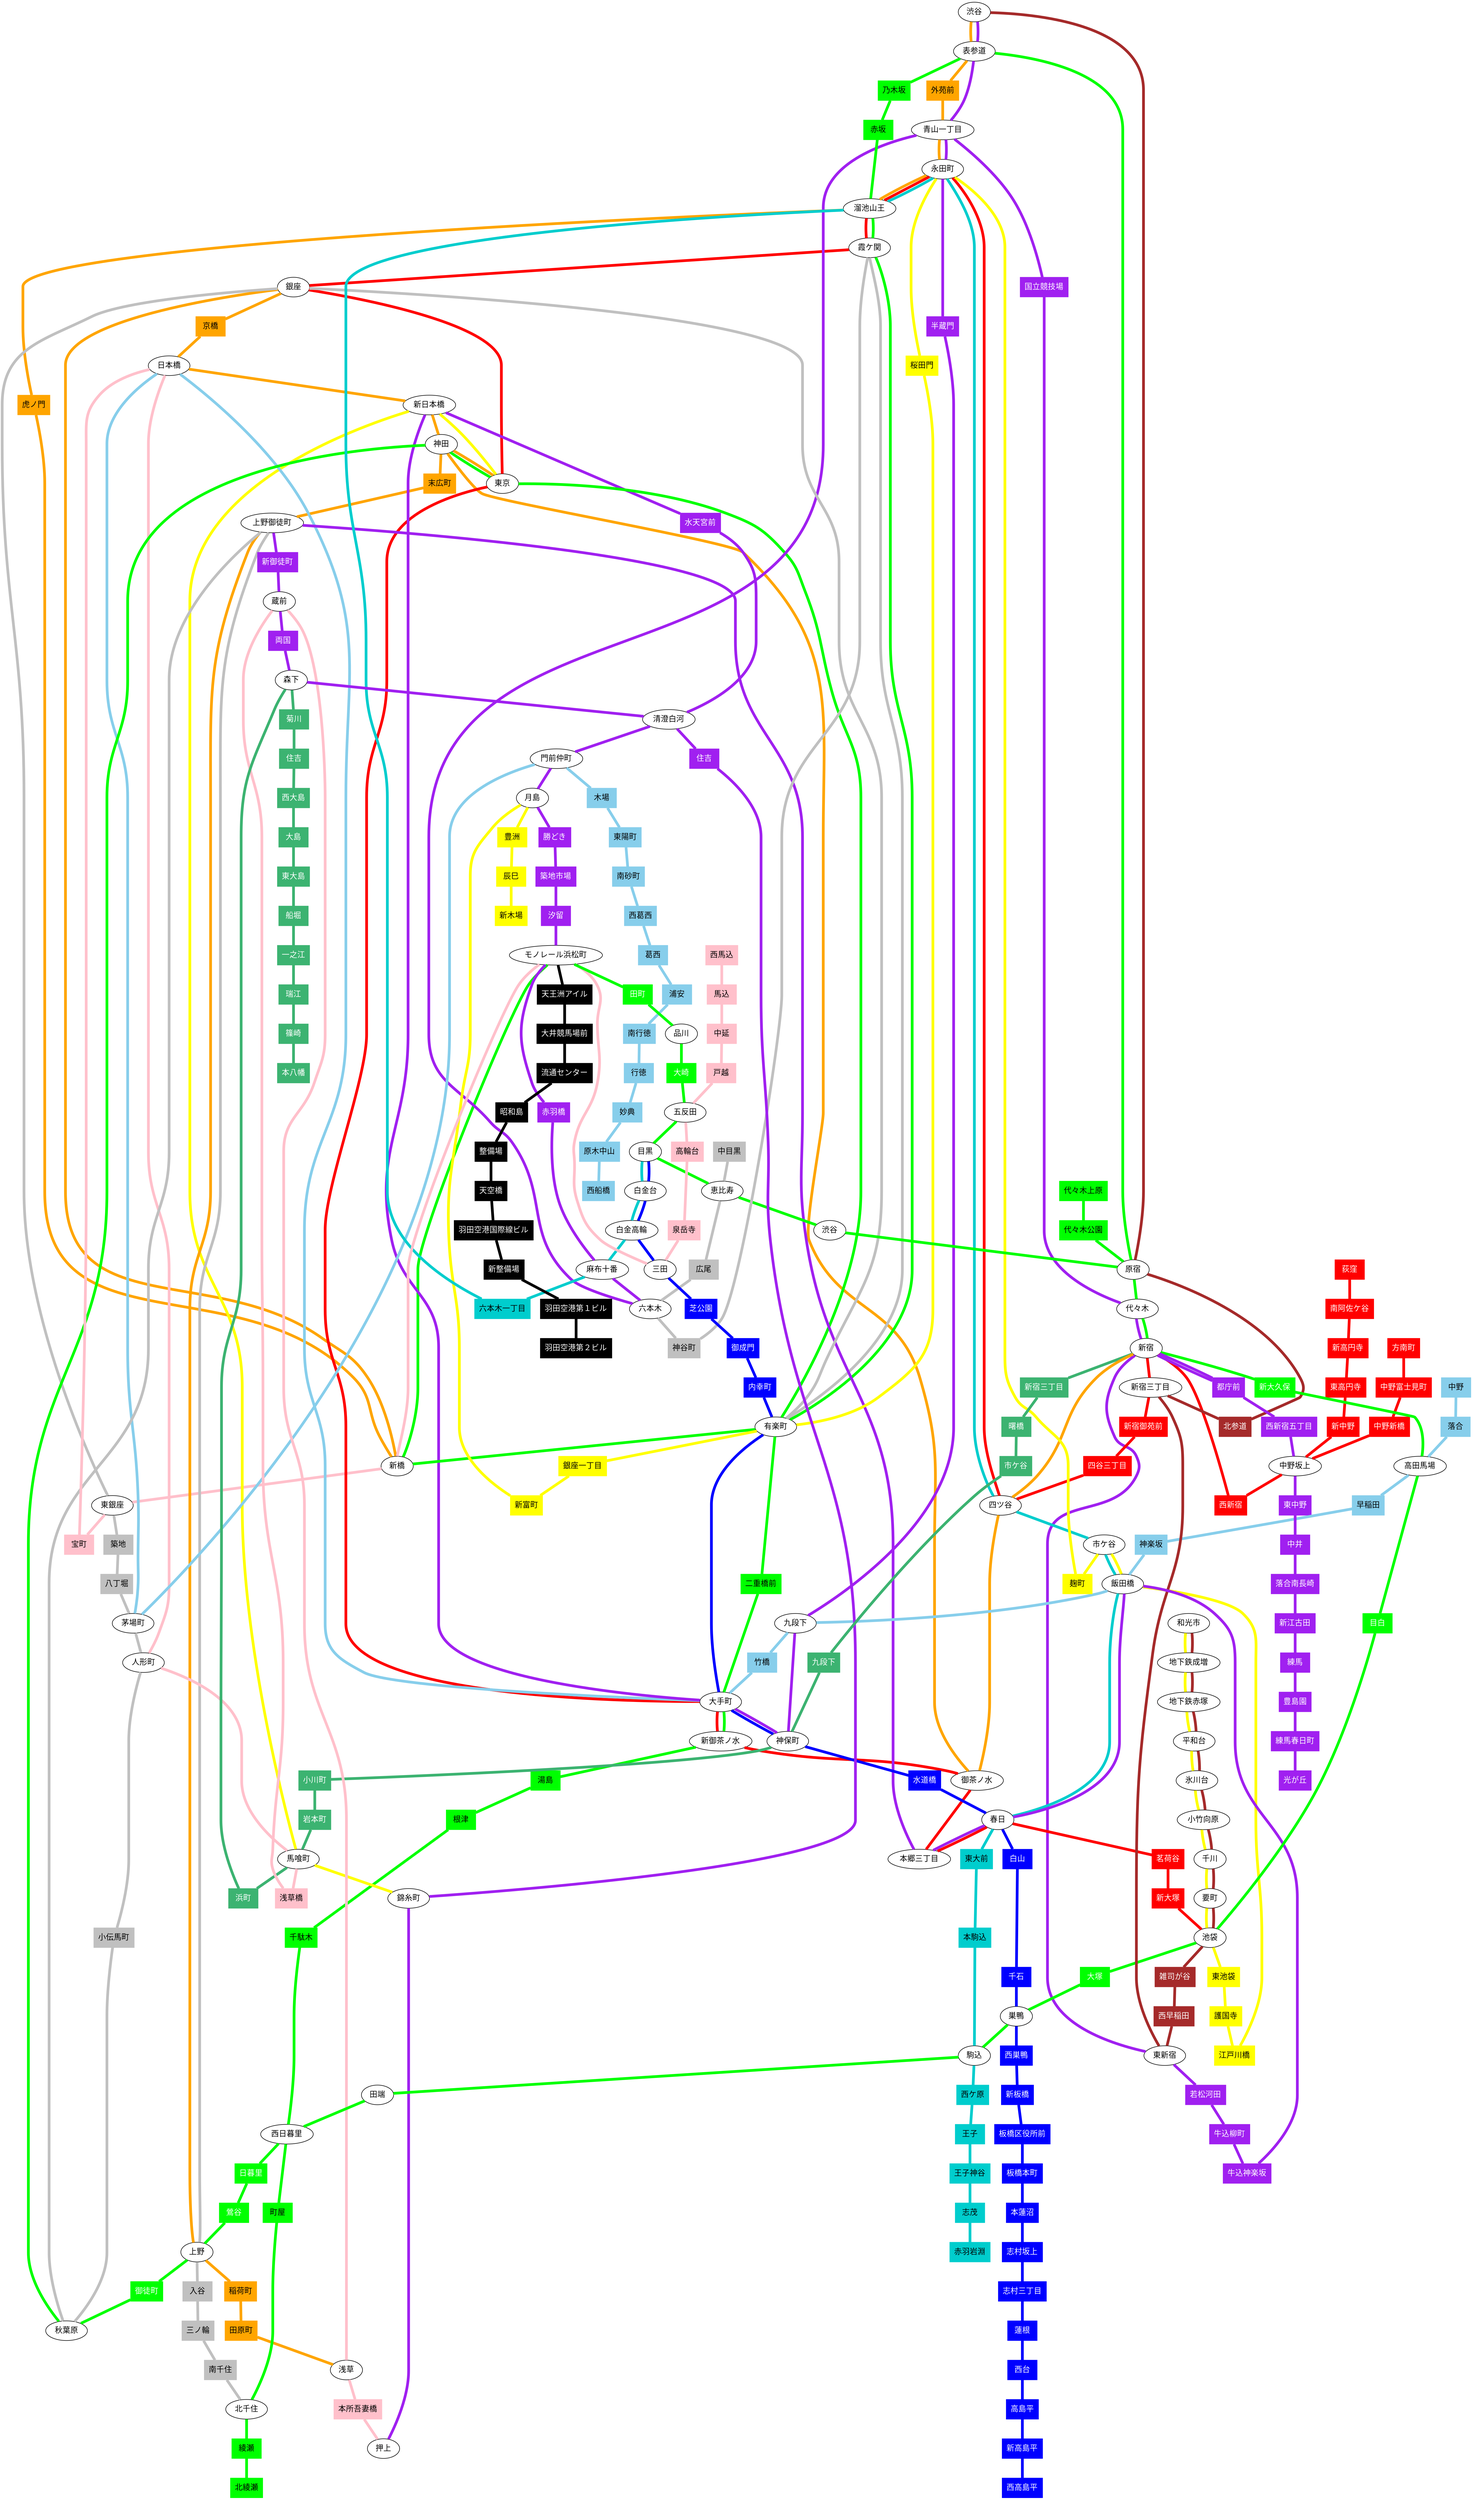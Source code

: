 // Tokyo Metro
// https://en.wikipedia.org/wiki/Tokyo_Metro

// Line                               | Code | Color   |
// -----------------------------------+------+---------+
// No 3:  Ginza Line                  | G    | orange  |
// No 4:  Marunouchi Line             | M    | red     |
// No 4:  Marunouchi Line Branch Line | m    | red     |
// No 2:  Hibiya Line                 | H    | gray    |
// No 5:  Tōzai Line                  | T    | skyblue |
// No 9:  Chiyoda Line                | C    | green   |
// No 8:  Yūrakuchō Line              | Y    | yellow  |
// No 11: Hanzōmon Line               | Z    | purple  |
// No 7:  Namboku Line                | N    | cyan3   |
// No 13: Fukutoshin Line             | F    | brown   |

// Toei
// https://en.wikipedia.org/wiki/Tokyo_Metropolitan_Bureau_of_Transportation

// Line                 | Code | Color          |
// ---------------------+------+----------------+
// No 1:  Asakusa Line  | A    | pink           |
// No 6:  Mita Line     | I    | blue           |
// No 10: Shinjuku Line | S    | mediumseagreen |
// No 12: Ōedo Line     | E    | purple         |

// Yamanote Line
// https://en.wikipedia.org/wiki/Yamanote_Line

// Line              | Code   | Color |
// ------------------+--------+-------+
// Yamanote Line     | JREY   | green |
// Tōhoku Main Line  | JREYTH | green |
// Tokaido Main Line | JREYTK | green |

// Tokyo Monorail
// https://en.wikipedia.org/wiki/Tokyo_Monorail

// Chūō Line (Rapid)
// https://en.wikipedia.org/wiki/Ch%C5%AB%C5%8D_Line_(Rapid)

// Sōbu Line (Rapid)
// https://en.wikipedia.org/wiki/S%C5%8Dbu_Line_(Rapid)

// TODO:

// Keikyū Airport Line
// https://en.wikipedia.org/wiki/Keiky%C5%AB_Airport_Line

// Tōkyū Dentetsu
// https://en.wikipedia.org/wiki/Tokyu_Corporation

// Yurikamome
// https://en.wikipedia.org/wiki/Yurikamome

graph tokyo_metro {
    node [shape=box, style=filled]
    edge [penwidth=5]

    //=============//
    // Tokyo Metro //
    //=============//

    // No 3: Ginza Line
    node [color=orange, fontcolor=black]
    G01_F16_JREY06_Z01 [label="渋谷", shape=ellipse, color=black, fontcolor=black, fillcolor=white]
    C04_G02_Z02 [label="表参道", shape=ellipse, color=black, fontcolor=black, fillcolor=white]
    G03 [label="外苑前"]
    E24_G04_Z03 [label="青山一丁目", shape=ellipse, color=black, fontcolor=black, fillcolor=white]
    M13_N07_G05_Y16_Z04 [label="赤坂見附", shape=ellipse, color=black, fontcolor=black, fillcolor=white]
    C07_G06_M14_N06 [label="溜池山王", shape=ellipse, color=black, fontcolor=black, fillcolor=white]
    G07 [label="虎ノ門"]
    A10_G08_JREYTK03 [label="新橋", shape=ellipse, color=black, fontcolor=black, fillcolor=white]
    G09_H08_M16 [label="銀座", shape=ellipse, color=black, fontcolor=black, fillcolor=white]
    G10 [label="京橋"]
    A13_G11_T10 [label="日本橋", shape=ellipse, color=black, fontcolor=black, fillcolor=white]
    G12_SB02_Z09 [label="三越前", shape=ellipse, color=black, fontcolor=black, fillcolor=white]
    CH02_G13_JREYTH08 [label="神田", shape=ellipse, color=black, fontcolor=black, fillcolor=white]
    G14 [label="末広町"]
    E09_G15_H16 [label="上野広小路", shape=ellipse, color=black, fontcolor=black, fillcolor=white]
    G16_H17_JREYTH05 [label="上野", shape=ellipse, color=black, fontcolor=black, fillcolor=white]
    G17 [label="稲荷町"]
    G18 [label="田原町"]
    A18_G19 [label="浅草", shape=ellipse, color=black, fontcolor=black, fillcolor=white]

    edge [color=orange]
    G01_F16_JREY06_Z01 -- C04_G02_Z02 -- G03 -- E24_G04_Z03 -- M13_N07_G05_Y16_Z04 -- C07_G06_M14_N06 -- G07 -- A10_G08_JREYTK03 -- G09_H08_M16 -- G10 -- A13_G11_T10 -- G12_SB02_Z09 -- CH02_G13_JREYTH08 -- G14 -- E09_G15_H16 -- G16_H17_JREYTH05 -- G17 -- G18 -- A18_G19

    // No 4: Marunouchi Line
    node [color=red, fontcolor=white]
    M01 [label="荻窪"]
    M02 [label="南阿佐ケ谷"]
    M03 [label="新高円寺"]
    M04 [label="東高円寺"]
    M05 [label="新中野"]
    E30_M06 [label="中野坂上", shape=ellipse, color=black, fontcolor=black, fillcolor=white]
    M07 [label="西新宿"]
    CH05_E01_E27_JREY09_M08_S01 [label="新宿", shape=ellipse, color=black, fontcolor=black, fillcolor=white]
    F13_M09 [label="新宿三丁目", shape=ellipse, color=black, fontcolor=black, fillcolor=white]
    M10 [label="新宿御苑前"]
    M11 [label="四谷三丁目"]
    CH04_M12_N08 [label="四ツ谷", shape=ellipse, color=black, fontcolor=black, fillcolor=white]
    M13_N07_G05_Y16_Z04 [label="赤坂見附", shape=ellipse, color=black, fontcolor=black, fillcolor=white]
    C07_G06_M14_N06 [label="国会議事堂前", shape=ellipse, color=black, fontcolor=black, fillcolor=white]
    C08_H06_M15 [label="霞ケ関", shape=ellipse, color=black, fontcolor=black, fillcolor=white]
    G09_H08_M16 [label="銀座", shape=ellipse, color=black, fontcolor=black, fillcolor=white]
    CH01_JREYTH09_JREYTK01_M17_SB01 [label="東京", shape=ellipse, color=black, fontcolor=black, fillcolor=white]
    C11_I09_M18_T09_Z08 [label="大手町", shape=ellipse, color=black, fontcolor=black, fillcolor=white]
    C12_M19 [label="淡路町", shape=ellipse, color=black, fontcolor=black, fillcolor=white]
    CH03_M20 [label="御茶ノ水"]
    E08_M21 [label="本郷三丁目", shape=ellipse, color=black, fontcolor=black, fillcolor=white]
    E07_I12_M22_N11 [label="後楽園", shape=ellipse, color=black, fontcolor=black, fillcolor=white]
    M23 [label="茗荷谷"]
    M24 [label="新大塚"]
    F09_JREY13_M25_Y09 [label="池袋", shape=ellipse, color=black, fontcolor=black, fillcolor=white]

    edge [color=red]
    M01 -- M02 -- M03 -- M04 -- M05 -- E30_M06 -- M07 -- CH05_E01_E27_JREY09_M08_S01 -- F13_M09 -- M10 -- M11 -- CH04_M12_N08 -- M13_N07_G05_Y16_Z04 -- C07_G06_M14_N06 -- C08_H06_M15 -- G09_H08_M16 -- CH01_JREYTH09_JREYTK01_M17_SB01 -- C11_I09_M18_T09_Z08 -- C12_M19 -- CH03_M20 -- E08_M21 -- E07_I12_M22_N11 -- M23 -- M24 -- F09_JREY13_M25_Y09

    // No 4: Marunouchi Line Branch Line
    node [color=red, fontcolor=white]
    m03 [label="方南町"]
    m04 [label="中野富士見町"]
    m05 [label="中野新橋"]
    E30_M06 [label="中野坂上", shape=ellipse, color=black, fontcolor=black, fillcolor=white]

    edge [color=red]
    m03 -- m04 -- m05 -- E30_M06

    // No 2: Hibiya Line
    node [color=gray, fontcolor=black]
    H01 [label="中目黒"]
    H02_JREY05 [label="恵比寿", shape=ellipse, color=black, fontcolor=black, fillcolor=white]
    H03 [label="広尾"]
    E23_H04 [label="六本木", shape=ellipse, color=black, fontcolor=black, fillcolor=white]
    H05 [label="神谷町"]
    C08_H06_M15 [label="霞ケ関", shape=ellipse, color=black, fontcolor=black, fillcolor=white]
    C09_H07_I08_JREYTK02_Y18 [label="日比谷", shape=ellipse, color=black, fontcolor=black, fillcolor=white]
    G09_H08_M16 [label="銀座", shape=ellipse, color=black, fontcolor=black, fillcolor=white]
    A11_H09 [label="東銀座", shape=ellipse, color=black, fontcolor=black, fillcolor=white]
    H10 [label="築地"]
    H11 [label="八丁堀"]
    H12_T11 [label="茅場町", shape=ellipse, color=black, fontcolor=black, fillcolor=white]
    A14_H13 [label="人形町", shape=ellipse, color=black, fontcolor=black, fillcolor=white]
    H14 [label="小伝馬町"]
    H15_JREYTH07 [label="秋葉原", shape=ellipse, color=black, fontcolor=black, fillcolor=white]
    E09_G15_H16 [label="仲御徒町", shape=ellipse, color=black, fontcolor=black, fillcolor=white]
    G16_H17_JREYTH05 [label="上野", shape=ellipse, color=black, fontcolor=black, fillcolor=white]
    H18 [label="入谷"]
    H19 [label="三ノ輪"]
    H20 [label="南千住"]
    C18_H21 [label="北千住", shape=ellipse, color=black, fontcolor=black, fillcolor=white]

    edge [color=gray]
    H01 -- H02_JREY05 -- H03 -- E23_H04 -- H05 -- C08_H06_M15 -- C09_H07_I08_JREYTK02_Y18 -- G09_H08_M16 -- A11_H09 -- H10 -- H11 -- H12_T11 -- A14_H13 -- H14 -- H15_JREYTH07 -- E09_G15_H16 -- G16_H17_JREYTH05 -- H18 -- H19 -- H20 -- C18_H21

    // No 5: Tōzai Line
    node [color=skyblue, fontcolor=black]
    T01 [label="中野"]
    T02 [label="落合"]
    JREY11_T03 [label="高田馬場", shape=ellipse, color=black, fontcolor=black, fillcolor=white]
    T04 [label="早稲田"]
    T05 [label="神楽坂"]
    E06_N10_T06_Y13 [label="飯田橋", shape=ellipse, color=black, fontcolor=black, fillcolor=white]
    T07_Z06 [label="九段下", shape=ellipse, color=black, fontcolor=black, fillcolor=white]
    T08 [label="竹橋"]
    C11_I09_M18_T09_Z08 [label="大手町", shape=ellipse, color=black, fontcolor=black, fillcolor=white]
    A13_G11_T10 [label="日本橋", shape=ellipse, color=black, fontcolor=black, fillcolor=white]
    H12_T11 [label="茅場町", shape=ellipse, color=black, fontcolor=black, fillcolor=white]
    E15_T12 [label="門前仲町", shape=ellipse, color=black, fontcolor=black, fillcolor=white]
    T13 [label="木場"]
    T14 [label="東陽町"]
    T15 [label="南砂町"]
    T16 [label="西葛西"]
    T17 [label="葛西"]
    T18 [label="浦安"]
    T19 [label="南行徳"]
    T20 [label="行徳"]
    T21 [label="妙典"]
    T22 [label="原木中山"]
    T23 [label="西船橋"]

    edge [color=skyblue]
    T01 -- T02 -- JREY11_T03 -- T04 -- T05 -- E06_N10_T06_Y13 -- T07_Z06 -- T08 -- C11_I09_M18_T09_Z08 -- A13_G11_T10 -- H12_T11 -- E15_T12 -- T13 -- T14 -- T15 -- T16 -- T17 -- T18 -- T19 -- T20 -- T21 -- T22 -- T23

    // No 9: Chiyoda Line
    node [color=green, fontcolor=black]
    C01 [label="代々木上原"]
    C02 [label="代々木公園"]
    C03_F15_JREY07 [label="明治神宮前", shape=ellipse, color=black, fontcolor=black, fillcolor=white]
    C04_G02_Z02 [label="表参道", shape=ellipse, color=black, fontcolor=black, fillcolor=white]
    C05 [label="乃木坂"]
    C06 [label="赤坂"]
    C07_G06_M14_N06 [label="国会議事堂前", shape=ellipse, color=black, fontcolor=black, fillcolor=white]
    C08_H06_M15 [label="霞ケ関", shape=ellipse, color=black, fontcolor=black, fillcolor=white]
    C09_H07_I08_JREYTK02_Y18 [label="日比谷", shape=ellipse, color=black, fontcolor=black, fillcolor=white]
    C10 [label="二重橋前"]
    C11_I09_M18_T09_Z08 [label="大手町", shape=ellipse, color=black, fontcolor=black, fillcolor=white]
    C12_M19 [label="新御茶ノ水", shape=ellipse, color=black, fontcolor=black, fillcolor=white]
    C13 [label="湯島"]
    C14 [label="根津"]
    C15 [label="千駄木"]
    C16_JREYTH02 [label="西日暮里", shape=ellipse, color=black, fontcolor=black, fillcolor=white]
    C17 [label="町屋"]
    C18_H21 [label="北千住", shape=ellipse, color=black, fontcolor=black, fillcolor=white]
    C19 [label="綾瀬"]
    C20 [label="北綾瀬"]

    edge [color=green]
    C01 -- C02 -- C03_F15_JREY07 -- C04_G02_Z02 -- C05 -- C06 -- C07_G06_M14_N06 -- C08_H06_M15 -- C09_H07_I08_JREYTK02_Y18 -- C10 -- C11_I09_M18_T09_Z08 -- C12_M19 -- C13 -- C14 -- C15 -- C16_JREYTH02 -- C17 -- C18_H21 -- C19 -- C20

    // No 8: Yūrakuchō Line
    node [color=yellow, fontcolor=black]
    F01_Y01 [label="和光市", shape=ellipse, color=black, fontcolor=black, fillcolor=white]
    F02_Y02 [label="地下鉄成増", shape=ellipse, color=black, fontcolor=black, fillcolor=white]
    F03_Y03 [label="地下鉄赤塚", shape=ellipse, color=black, fontcolor=black, fillcolor=white]
    F04_Y04 [label="平和台", shape=ellipse, color=black, fontcolor=black, fillcolor=white]
    F05_Y05 [label="氷川台", shape=ellipse, color=black, fontcolor=black, fillcolor=white]
    F06_Y06 [label="小竹向原", shape=ellipse, color=black, fontcolor=black, fillcolor=white]
    F07_Y07 [label="千川", shape=ellipse, color=black, fontcolor=black, fillcolor=white]
    F08_Y08 [label="要町", shape=ellipse, color=black, fontcolor=black, fillcolor=white]
    F09_JREY13_M25_Y09 [label="池袋", shape=ellipse, color=black, fontcolor=black, fillcolor=white]
    Y10 [label="東池袋"]
    Y11 [label="護国寺"]
    Y12 [label="江戸川橋"]
    E06_N10_T06_Y13 [label="飯田橋", shape=ellipse, color=black, fontcolor=black, fillcolor=white]
    N09_Y14 [label="市ヶ谷", shape=ellipse, color=black, fontcolor=black, fillcolor=white]
    Y15 [label="麹町"]
    M13_N07_G05_Y16_Z04 [label="永田町", shape=ellipse, color=black, fontcolor=black, fillcolor=white]
    Y17 [label="桜田門"]
    C09_H07_I08_JREYTK02_Y18 [label="有楽町", shape=ellipse, color=black, fontcolor=black, fillcolor=white]
    Y19 [label="銀座一丁目"]
    Y20 [label="新富町"]
    E16_Y21 [label="月島", shape=ellipse, color=black, fontcolor=black, fillcolor=white]
    Y22 [label="豊洲"]
    Y23 [label="辰巳"]
    Y24 [label="新木場"]

    edge [color=yellow]
    F01_Y01 -- F02_Y02 -- F03_Y03 -- F04_Y04 -- F05_Y05 -- F06_Y06 -- F07_Y07 -- F08_Y08 -- F09_JREY13_M25_Y09 -- Y10 -- Y11 -- Y12 -- E06_N10_T06_Y13 -- N09_Y14 -- Y15 -- M13_N07_G05_Y16_Z04 -- Y17 -- C09_H07_I08_JREYTK02_Y18 -- Y19 -- Y20 -- E16_Y21 -- Y22 -- Y23 -- Y24

    // No 11: Hanzōmon Line
    node [color=purple, fontcolor=white]
    G01_F16_JREY06_Z01 [label="渋谷", shape=ellipse, color=black, fontcolor=black, fillcolor=white]
    C04_G02_Z02 [label="表参道", shape=ellipse, color=black, fontcolor=black, fillcolor=white]
    E24_G04_Z03 [label="青山一丁目", shape=ellipse, color=black, fontcolor=black, fillcolor=white]
    M13_N07_G05_Y16_Z04 [label="永田町", shape=ellipse, color=black, fontcolor=black, fillcolor=white]
    Z05 [label="半蔵門"]
    T07_Z06 [label="九段下", shape=ellipse, color=black, fontcolor=black, fillcolor=white]
    I10_S06_Z07 [label="神保町", shape=ellipse, color=black, fontcolor=black, fillcolor=white]
    C11_I09_M18_T09_Z08 [label="大手町", shape=ellipse, color=black, fontcolor=black, fillcolor=white]
    G12_SB02_Z09 [label="三越前", shape=ellipse, color=black, fontcolor=black, fillcolor=white]
    Z10 [label="水天宮前"]
    E14_Z11 [label="清澄白河", shape=ellipse, color=black, fontcolor=black, fillcolor=white]
    Z12 [label="住吉"]
    SB04_Z13 [label="錦糸町"]
    A20_Z14 [label="押上", shape=ellipse, color=black, fontcolor=black, fillcolor=white]

    edge [color=purple]
    G01_F16_JREY06_Z01 -- C04_G02_Z02 -- E24_G04_Z03 -- M13_N07_G05_Y16_Z04 -- Z05 -- T07_Z06 -- I10_S06_Z07 -- C11_I09_M18_T09_Z08 -- G12_SB02_Z09 -- Z10 -- E14_Z11 -- Z12 -- SB04_Z13 -- A20_Z14

    // No 7: Namboku Line
    node [color=cyan3, fontcolor=black]
    I01_JREY04_N01 [label="目黒", shape=ellipse, color=black, fontcolor=black, fillcolor=white]
    I02_N02 [label="白金台", shape=ellipse, color=black, fontcolor=black, fillcolor=white]
    I03_N03 [label="白金高輪", shape=ellipse, color=black, fontcolor=black, fillcolor=white]
    E22_N04 [label="麻布十番", shape=ellipse, color=black, fontcolor=black, fillcolor=white]
    N05 [label="六本木一丁目"]
    C07_G06_M14_N06 [label="溜池山王", shape=ellipse, color=black, fontcolor=black, fillcolor=white]
    M13_N07_G05_Y16_Z04 [label="永田町", shape=ellipse, color=black, fontcolor=black, fillcolor=white]
    CH04_M12_N08 [label="四ツ谷", shape=ellipse, color=black, fontcolor=black, fillcolor=white]
    N09_Y14 [label="市ケ谷", shape=ellipse, color=black, fontcolor=black, fillcolor=white]
    E06_N10_T06_Y13 [label="飯田橋", shape=ellipse, color=black, fontcolor=black, fillcolor=white]
    E07_I12_M22_N11 [label="後楽園", shape=ellipse, color=black, fontcolor=black, fillcolor=white]
    N12 [label="東大前"]
    N13 [label="本駒込"]
    JREY16_N14 [label="駒込", shape=ellipse, color=black, fontcolor=black, fillcolor=white]
    N15 [label="西ケ原"]
    N16 [label="王子"]
    N17 [label="王子神谷"]
    N18 [label="志茂"]
    N19 [label="赤羽岩淵"]

    edge [color=cyan3]
    I01_JREY04_N01 -- I02_N02 -- I03_N03 -- E22_N04 -- N05 -- C07_G06_M14_N06 -- M13_N07_G05_Y16_Z04 -- CH04_M12_N08 -- N09_Y14 -- E06_N10_T06_Y13 -- E07_I12_M22_N11 -- N12 -- N13 -- JREY16_N14 -- N15 -- N16 -- N17 -- N18 -- N19

    // No 13: Fukutoshin Line
    node [color=brown, fontcolor=white]
    F01_Y01 [label="和光市", shape=ellipse, color=black, fontcolor=black, fillcolor=white]
    F02_Y02 [label="地下鉄成増", shape=ellipse, color=black, fontcolor=black, fillcolor=white]
    F03_Y03 [label="地下鉄赤塚", shape=ellipse, color=black, fontcolor=black, fillcolor=white]
    F04_Y04 [label="平和台", shape=ellipse, color=black, fontcolor=black, fillcolor=white]
    F05_Y05 [label="氷川台", shape=ellipse, color=black, fontcolor=black, fillcolor=white]
    F06_Y06 [label="小竹向原", shape=ellipse, color=black, fontcolor=black, fillcolor=white]
    F07_Y07 [label="千川", shape=ellipse, color=black, fontcolor=black, fillcolor=white]
    F08_Y08 [label="要町", shape=ellipse, color=black, fontcolor=black, fillcolor=white]
    F09_JREY13_M25_Y09 [label="池袋", shape=ellipse, color=black, fontcolor=black, fillcolor=white]
    F10 [label="雑司が谷"]
    F11 [label="西早稲田"]
    E02_F12 [label="東新宿", shape=ellipse, color=black, fontcolor=black, fillcolor=white]
    F13_M09 [label="新宿三丁目", shape=ellipse, color=black, fontcolor=black, fillcolor=white]
    F14 [label="北参道"]
    C03_F15_JREY07 [label="明治神宮前", shape=ellipse, color=black, fontcolor=black, fillcolor=white]
    G01_F16_JREY06_Z01 [label="渋谷", shape=ellipse, color=black, fontcolor=black, fillcolor=white]

    edge [color=brown]
    F01_Y01 -- F02_Y02 -- F03_Y03 -- F04_Y04 -- F05_Y05 -- F06_Y06 -- F07_Y07 -- F08_Y08 -- F09_JREY13_M25_Y09 -- F10 -- F11 -- E02_F12 -- F13_M09 -- F14 -- C03_F15_JREY07 -- G01_F16_JREY06_Z01

    //======//
    // Toei //
    //======//

    // No 1: Asakusa Line
    node [color=pink, fontcolor=black]
    A01 [label="西馬込"]
    A02 [label="馬込"]
    A03 [label="中延"]
    A04 [label="戸越"]
    A05_JREY03 [label="五反田", shape=ellipse, color=black, fontcolor=black, fillcolor=white]
    A06 [label="高輪台"]
    A07 [label="泉岳寺"]
    A08_I04 [label="三田", shape=ellipse, color=black, fontcolor=black, fillcolor=white]
    A09_E20_JREYTK04_TM01 [label="大門", shape=ellipse, color=black, fontcolor=black, fillcolor=white]
    A10_G08_JREYTK03 [label="新橋", shape=ellipse, color=black, fontcolor=black, fillcolor=white]
    A11_H09 [label="東銀座", shape=ellipse, color=black, fontcolor=black, fillcolor=white]
    A12 [label="宝町"]
    A13_G11_T10 [label="日本橋", shape=ellipse, color=black, fontcolor=black, fillcolor=white]
    A14_H13 [label="人形町", shape=ellipse, color=black, fontcolor=black, fillcolor=white]
    A15_S09_SB03 [label="東日本橋", shape=ellipse, color=black, fontcolor=black, fillcolor=white]
    A16 [label="浅草橋"]
    A17_E11 [label="蔵前", shape=ellipse, color=black, fontcolor=black, fillcolor=white]
    A18_G19 [label="浅草", shape=ellipse, color=black, fontcolor=black, fillcolor=white]
    A19 [label="本所吾妻橋"]
    A20_Z14 [label="押上", shape=ellipse, color=black, fontcolor=black, fillcolor=white]

    edge [color=pink]
    A01 -- A02 -- A03 -- A04 -- A05_JREY03 -- A06 -- A07 -- A08_I04 -- A09_E20_JREYTK04_TM01 -- A10_G08_JREYTK03 -- A11_H09 -- A12 -- A13_G11_T10 -- A14_H13 -- A15_S09_SB03 -- A16 -- A17_E11 -- A18_G19 -- A19 -- A20_Z14

    // No 6: Mita Line
    node [color=blue, fontcolor=white]
    I01_JREY04_N01 [label="目黒", shape=ellipse, color=black, fontcolor=black, fillcolor=white]
    I02_N02 [label="白金台", shape=ellipse, color=black, fontcolor=black, fillcolor=white]
    I03_N03 [label="白金高輪", shape=ellipse, color=black, fontcolor=black, fillcolor=white]
    A08_I04 [label="三田", shape=ellipse, color=black, fontcolor=black, fillcolor=white]
    I05 [label="芝公園"]
    I06 [label="御成門"]
    I07 [label="内幸町"]
    C09_H07_I08_JREYTK02_Y18 [label="日比谷", shape=ellipse, color=black, fontcolor=black, fillcolor=white]
    C11_I09_M18_T09_Z08 [label="大手町", shape=ellipse, color=black, fontcolor=black, fillcolor=white]
    I10_S06_Z07 [label="神保町", shape=ellipse, color=black, fontcolor=black, fillcolor=white]
    I11 [label="水道橋"]
    E07_I12_M22_N11 [label="春日", shape=ellipse, color=black, fontcolor=black, fillcolor=white]
    I13 [label="白山"]
    I14 [label="千石"]
    I15_JREY15 [label="巣鴨", shape=ellipse, color=black, fontcolor=black, fillcolor=white]
    I16 [label="西巣鴨"]
    I17 [label="新板橋"]
    I18 [label="板橋区役所前"]
    I19 [label="板橋本町"]
    I20 [label="本蓮沼"]
    I21 [label="志村坂上"]
    I22 [label="志村三丁目"]
    I23 [label="蓮根"]
    I24 [label="西台"]
    I25 [label="高島平"]
    I26 [label="新高島平"]
    I27 [label="西高島平"]

    edge [color=blue]
    I01_JREY04_N01 -- I02_N02 -- I03_N03 -- A08_I04 -- I05 -- I06 -- I07 -- C09_H07_I08_JREYTK02_Y18 -- C11_I09_M18_T09_Z08 -- I10_S06_Z07 -- I11 -- E07_I12_M22_N11 -- I13 -- I14 -- I15_JREY15 -- I16 -- I17 -- I18 -- I19 -- I20 -- I21 -- I22 -- I23 -- I24 -- I25 -- I26 -- I27

    // No 10: Shinjuku Line
    node [color=mediumseagreen, fontcolor=white]
    CH05_E01_E27_JREY09_M08_S01 [label="新宿", shape=ellipse, color=black, fontcolor=black, fillcolor=white]
    S02 [label="新宿三丁目"]
    S03 [label="曙橋"]
    S04 [label="市ケ谷"]
    S05 [label="九段下"]
    I10_S06_Z07 [label="神保町", shape=ellipse, color=black, fontcolor=black, fillcolor=white]
    S07 [label="小川町"]
    S08 [label="岩本町"]
    A15_S09_SB03 [label="馬喰横山", shape=ellipse, color=black, fontcolor=black, fillcolor=white]
    S10 [label="浜町"]
    E13_S11 [label="森下", shape=ellipse, color=black, fontcolor=black, fillcolor=white]
    S12 [label="菊川"]
    S13 [label="住吉"]
    S14 [label="西大島"]
    S15 [label="大島"]
    S16 [label="東大島"]
    S17 [label="船堀"]
    S18 [label="一之江"]
    S19 [label="瑞江"]
    S20 [label="篠崎"]
    S21 [label="本八幡"]

    edge [color=mediumseagreen]
    CH05_E01_E27_JREY09_M08_S01 -- S02 -- S03 -- S04 -- S05 -- I10_S06_Z07 -- S07 -- S08 -- A15_S09_SB03 -- S10 -- E13_S11 -- S12 -- S13 -- S14 -- S15 -- S16 -- S17 -- S18 -- S19 -- S20 -- S21

    // No 12: Ōedo Line
    node [color=purple, fontcolor=white]
    E28 [label="都庁前"]
    CH05_E01_E27_JREY09_M08_S01 [label="新宿西口", shape=ellipse, color=black, fontcolor=black, fillcolor=white]
    E02_F12 [label="東新宿", shape=ellipse, color=black, fontcolor=black, fillcolor=white]
    E03 [label="若松河田"]
    E04 [label="牛込柳町"]
    E05 [label="牛込神楽坂"]
    E06_N10_T06_Y13 [label="飯田橋", shape=ellipse, color=black, fontcolor=black, fillcolor=white]
    E07_I12_M22_N11 [label="春日", shape=ellipse, color=black, fontcolor=black, fillcolor=white]
    E08_M21 [label="本郷三丁目", shape=ellipse, color=black, fontcolor=black, fillcolor=white]
    E09_G15_H16 [label="上野御徒町", shape=ellipse, color=black, fontcolor=black, fillcolor=white]
    E10 [label="新御徒町"]
    A17_E11 [label="蔵前", shape=ellipse, color=black, fontcolor=black, fillcolor=white]
    E12 [label="両国"]
    E13_S11 [label="森下", shape=ellipse, color=black, fontcolor=black, fillcolor=white]
    E14_Z11 [label="清澄白河", shape=ellipse, color=black, fontcolor=black, fillcolor=white]
    E15_T12 [label="門前仲町", shape=ellipse, color=black, fontcolor=black, fillcolor=white]
    E16_Y21 [label="月島", shape=ellipse, color=black, fontcolor=black, fillcolor=white]
    E17 [label="勝どき"]
    E18 [label="築地市場"]
    E19 [label="汐留"]
    A09_E20_JREYTK04_TM01 [label="大門", shape=ellipse, color=black, fontcolor=black, fillcolor=white]
    E21 [label="赤羽橋"]
    E22_N04 [label="麻布十番", shape=ellipse, color=black, fontcolor=black, fillcolor=white]
    E23_H04 [label="六本木", shape=ellipse, color=black, fontcolor=black, fillcolor=white]
    E24_G04_Z03 [label="青山一丁目", shape=ellipse, color=black, fontcolor=black, fillcolor=white]
    E25 [label="国立競技場"]
    E26_JREY08 [label="代々木", shape=ellipse, color=black, fontcolor=black, fillcolor=white]
    CH05_E01_E27_JREY09_M08_S01 [label="新宿", shape=ellipse, color=black, fontcolor=black, fillcolor=white]
    E28 [label="都庁前"]
    E29 [label="西新宿五丁目"]
    E30_M06 [label="中野坂上", shape=ellipse, color=black, fontcolor=black, fillcolor=white]
    E31 [label="東中野"]
    E32 [label="中井"]
    E33 [label="落合南長崎"]
    E34 [label="新江古田"]
    E35 [label="練馬"]
    E36 [label="豊島園"]
    E37 [label="練馬春日町"]
    E38 [label="光が丘"]

    edge [color=purple]
    E28 -- CH05_E01_E27_JREY09_M08_S01 -- E02_F12 -- E03 -- E04 -- E05 -- E06_N10_T06_Y13 -- E07_I12_M22_N11 -- E08_M21 -- E09_G15_H16 -- E10 -- A17_E11 -- E12 -- E13_S11 -- E14_Z11 -- E15_T12 -- E16_Y21 -- E17 -- E18 -- E19 -- A09_E20_JREYTK04_TM01 -- E21 -- E22_N04 -- E23_H04 -- E24_G04_Z03 -- E25 -- E26_JREY08 -- CH05_E01_E27_JREY09_M08_S01 -- E28 -- E29 -- E30_M06 -- E31 -- E32 -- E33 -- E34 -- E35 -- E36 -- E37 -- E38

    //=========//
    // JR East //
    //=========//

    // JR East: Yamanote Line
    node [color=green, fontcolor=white]
    JREY01_JREYTK06 [label="品川", shape=ellipse, color=black, fontcolor=black, fillcolor=white]
    JREY02 [label="大崎"]
    A05_JREY03 [label="五反田", shape=ellipse, color=black, fontcolor=black, fillcolor=white]
    I01_JREY04_N01 [label="目黒", shape=ellipse, color=black, fontcolor=black, fillcolor=white]
    H02_JREY05 [label="恵比寿", shape=ellipse, color=black, fontcolor=black, fillcolor=white]
    F16_G01_JREY06_Z01 [label="渋谷", shape=ellipse, color=black, fontcolor=black, fillcolor=white]
    C03_F15_JREY07 [label="原宿", shape=ellipse, color=black, fontcolor=black, fillcolor=white]
    E26_JREY08 [label="代々木", shape=ellipse, color=black, fontcolor=black, fillcolor=white]
    CH05_E01_E27_JREY09_M08_S01 [label="新宿", shape=ellipse, color=black, fontcolor=black, fillcolor=white]
    JREY10 [label="新大久保"]
    JREY11_T03 [label="高田馬場", shape=ellipse, color=black, fontcolor=black, fillcolor=white]
    JREY12 [label="目白"]
    F09_JREY13_M25_Y09 [label="池袋", shape=ellipse, color=black, fontcolor=black, fillcolor=white]
    JREY14 [label="大塚"]
    I15_JREY15 [label="巣鴨", shape=ellipse, color=black, fontcolor=black, fillcolor=white]
    JREY16_N14 [label="駒込", shape=ellipse, color=black, fontcolor=black, fillcolor=white]
    JREY17_JREYTH01 [label="田端", shape=ellipse, color=black, fontcolor=black, fillcolor=white]

    edge [color=green]
    JREY01_JREYTK06 -- JREY02 -- A05_JREY03 -- I01_JREY04_N01 -- H02_JREY05 -- F16_G01_JREY06_Z01 -- C03_F15_JREY07 -- E26_JREY08 -- CH05_E01_E27_JREY09_M08_S01 -- JREY10 -- JREY11_T03 -- JREY12 -- F09_JREY13_M25_Y09 -- JREY14 -- I15_JREY15 -- JREY16_N14 -- JREY17_JREYTH01

    // Tōhoku Main Line
    node [color=green, fontcolor=white]
    JREY17_JREYTH01 [label="田端", shape=ellipse, color=black, fontcolor=black, fillcolor=white]
    C16_JREYTH02 [label="西日暮里", shape=ellipse, color=black, fontcolor=black, fillcolor=white]
    JREYTH03 [label="日暮里"]
    JREYTH04 [label="鶯谷"]
    G16_H17_JREYTH05 [label="上野", shape=ellipse, color=black, fontcolor=black, fillcolor=white]
    JREYTH06 [label="御徒町"]
    H15_JREYTH07 [label="秋葉原", shape=ellipse, color=black, fontcolor=black, fillcolor=white]
    CH02_G13_JREYTH08 [label="神田", shape=ellipse, color=black, fontcolor=black, fillcolor=white]
    CH01_JREYTH09_JREYTK01_M17_SB01 [label="東京", shape=ellipse, color=black, fontcolor=black, fillcolor=white]

    edge [color=green]
    JREY17_JREYTH01 -- C16_JREYTH02 -- JREYTH03 -- JREYTH04 -- G16_H17_JREYTH05 -- JREYTH06 -- H15_JREYTH07 -- CH02_G13_JREYTH08 -- CH01_JREYTH09_JREYTK01_M17_SB01

    // Tokaido Main Line
    node [color=green, fontcolor=white]
    CH01_JREYTH09_JREYTK01_M17_SB01 [label="東京", shape=ellipse, color=black, fontcolor=black, fillcolor=white]
    C09_H07_I08_JREYTK02_Y18 [label="有楽町", shape=ellipse, color=black, fontcolor=black, fillcolor=white]
    A10_G08_JREYTK03 [label="新橋", shape=ellipse, color=black, fontcolor=black, fillcolor=white]
    A09_E20_JREYTK04_TM01 [label="浜松町", shape=ellipse, color=black, fontcolor=black, fillcolor=white]
    JREYTK05 [label="田町"]
    JREY01_JREYTK06 [label="品川", shape=ellipse, color=black, fontcolor=black, fillcolor=white]

    edge [color=green]
    CH01_JREYTH09_JREYTK01_M17_SB01 -- C09_H07_I08_JREYTK02_Y18 -- A10_G08_JREYTK03 -- A09_E20_JREYTK04_TM01 -- JREYTK05 -- JREY01_JREYTK06

    //================//
    // Tokyo Monorail //
    //================//

    node [color=black, fontcolor=white]
    A09_E20_JREYTK04_TM01 [label="モノレール浜松町", shape=ellipse, color=black, fontcolor=black, fillcolor=white]
    TM02 [label="天王洲アイル"]
    TM03 [label="大井競馬場前"]
    TM04 [label="流通センター"]
    TM05 [label="昭和島"]
    TM06 [label="整備場"]
    TM07 [label="天空橋"]
    TM08 [label="羽田空港国際線ビル"]
    TM09 [label="新整備場"]
    TM10 [label="羽田空港第１ビル"]
    TM11 [label="羽田空港第２ビル"]

    edge [color=black]
    A09_E20_JREYTK04_TM01 -- TM02 -- TM03 -- TM04 -- TM05 -- TM06 -- TM07 -- TM08 -- TM09 -- TM10 -- TM11

    //===================//
    // Chūō Line (Rapid) //
    //===================//

    node [color=orange, fontcolor=black]
    CH01_JREYTH09_JREYTK01_M17_SB01 [label="東京", shape=ellipse, color=black, fontcolor=black, fillcolor=white]
    CH02_G13_JREYTH08 [label="神田", shape=ellipse, color=black, fontcolor=black, fillcolor=white]
    CH03_M20 [label="御茶ノ水", shape=ellipse, color=black, fontcolor=black, fillcolor=white]
    CH04_M12_N08 [label="四ツ谷", shape=ellipse, color=black, fontcolor=black, fillcolor=white]
    CH05_E01_E27_JREY09_M08_S01 [label="新宿", shape=ellipse, color=black, fontcolor=black, fillcolor=white]

    edge [color=orange]
    CH01_JREYTH09_JREYTK01_M17_SB01 -- CH02_G13_JREYTH08 -- CH03_M20 -- CH04_M12_N08 -- CH05_E01_E27_JREY09_M08_S01

    //===================//
    // Sōbu Line (Rapid) //
    //===================//

    node [color=yellow, fontcolor=black]
    CH01_JREYTH09_JREYTK01_M17_SB01 [label="東京", shape=ellipse, color=black, fontcolor=black, fillcolor=white]
    G12_SB02_Z09 [label="新日本橋", shape=ellipse, color=black, fontcolor=black, fillcolor=white]
    A15_S09_SB03 [label="馬喰町", shape=ellipse, color=black, fontcolor=black, fillcolor=white]
    SB04_Z13 [label="錦糸町", shape=ellipse, color=black, fontcolor=black, fillcolor=white]

    edge [color=yellow]
    CH01_JREYTH09_JREYTK01_M17_SB01 -- G12_SB02_Z09 -- A15_S09_SB03 -- SB04_Z13
}
